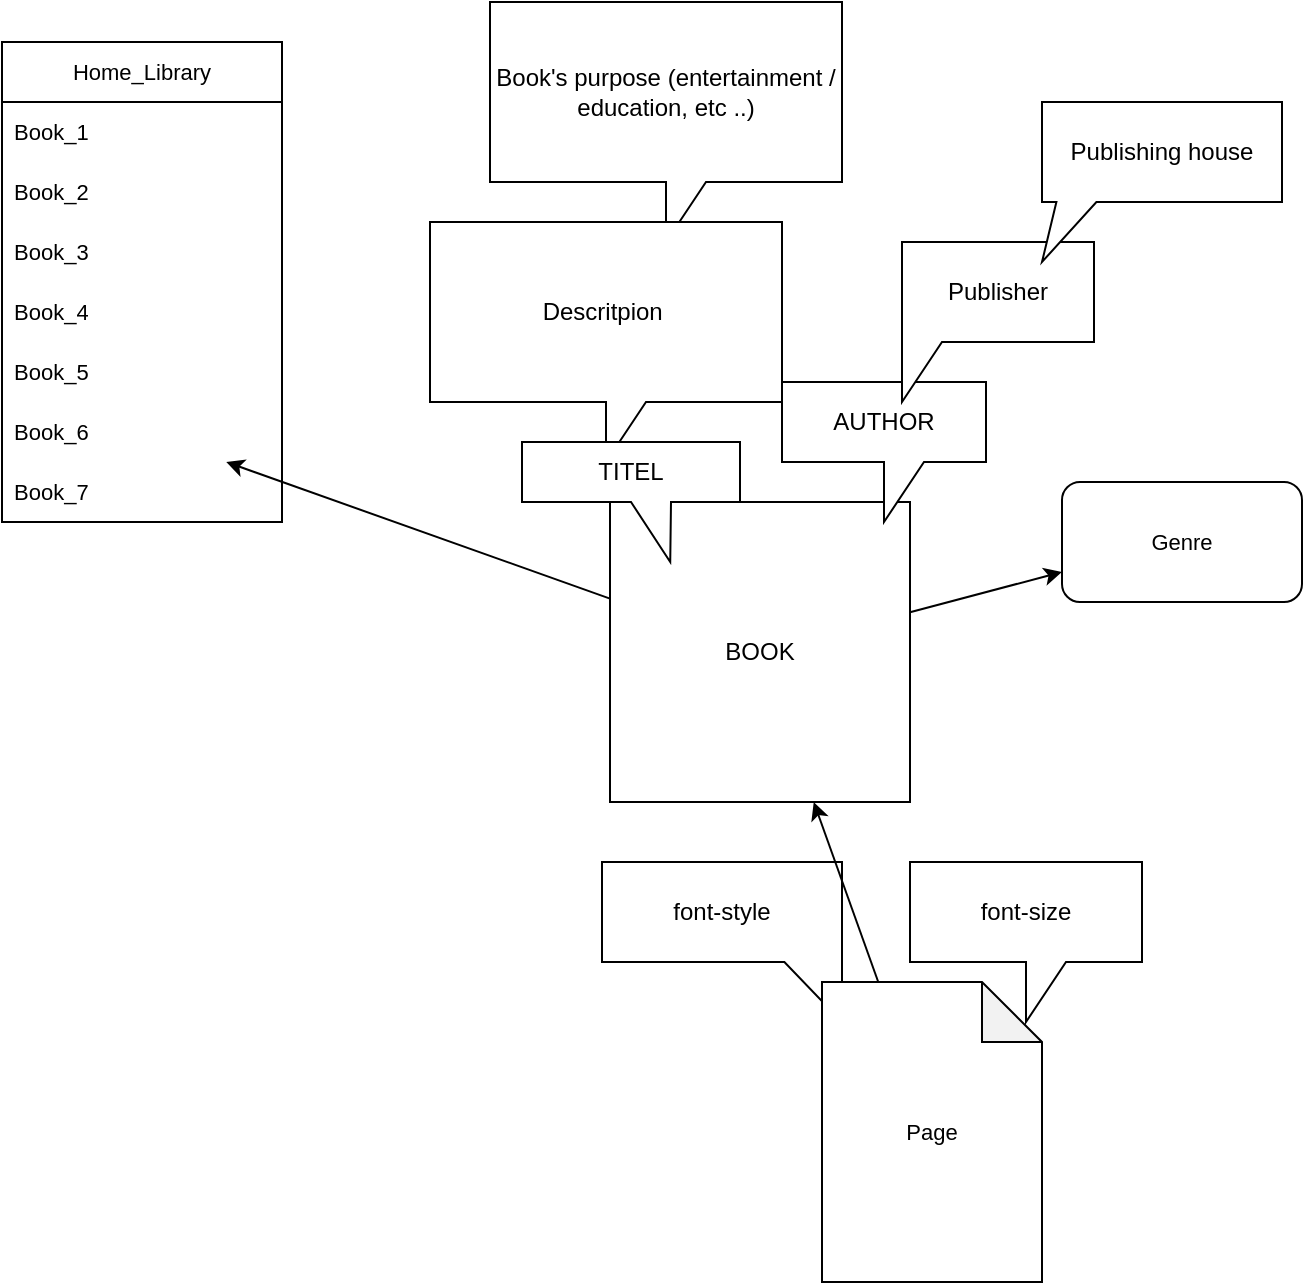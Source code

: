 <mxfile>
    <diagram id="yXZKbF5MNwqsh81r5sk_" name="Model for Purpose defining">
        <mxGraphModel dx="1256" dy="762" grid="1" gridSize="10" guides="1" tooltips="1" connect="1" arrows="1" fold="1" page="1" pageScale="1" pageWidth="827" pageHeight="1169" math="0" shadow="0">
            <root>
                <mxCell id="0"/>
                <mxCell id="1" parent="0"/>
                <mxCell id="24" style="edgeStyle=none;html=1;entryX=0;entryY=0.75;entryDx=0;entryDy=0;fontSize=11;" parent="1" source="2" target="23" edge="1">
                    <mxGeometry relative="1" as="geometry"/>
                </mxCell>
                <mxCell id="26" style="edgeStyle=none;html=1;fontSize=11;" parent="1" source="2" target="20" edge="1">
                    <mxGeometry relative="1" as="geometry"/>
                </mxCell>
                <mxCell id="2" value="BOOK" style="whiteSpace=wrap;html=1;aspect=fixed;" parent="1" vertex="1">
                    <mxGeometry x="344" y="480" width="150" height="150" as="geometry"/>
                </mxCell>
                <mxCell id="3" value="AUTHOR" style="shape=callout;whiteSpace=wrap;html=1;perimeter=calloutPerimeter;" parent="1" vertex="1">
                    <mxGeometry x="430" y="420" width="102" height="70" as="geometry"/>
                </mxCell>
                <mxCell id="4" value="font-style" style="shape=callout;whiteSpace=wrap;html=1;perimeter=calloutPerimeter;base=66;size=30;position=0.76;position2=1;" parent="1" vertex="1">
                    <mxGeometry x="340" y="660" width="120" height="80" as="geometry"/>
                </mxCell>
                <mxCell id="5" value="Book's purpose (entertainment / education, etc ..)" style="shape=callout;whiteSpace=wrap;html=1;perimeter=calloutPerimeter;" parent="1" vertex="1">
                    <mxGeometry x="284" y="230" width="176" height="120" as="geometry"/>
                </mxCell>
                <mxCell id="6" value="Descritpion&amp;nbsp;" style="shape=callout;whiteSpace=wrap;html=1;perimeter=calloutPerimeter;" parent="1" vertex="1">
                    <mxGeometry x="254" y="340" width="176" height="120" as="geometry"/>
                </mxCell>
                <mxCell id="7" value="Publisher" style="shape=callout;whiteSpace=wrap;html=1;perimeter=calloutPerimeter;size=30;position=0;position2=0;" parent="1" vertex="1">
                    <mxGeometry x="490" y="350" width="96" height="80" as="geometry"/>
                </mxCell>
                <mxCell id="8" value="TITEL" style="shape=callout;whiteSpace=wrap;html=1;perimeter=calloutPerimeter;position2=0.68;" parent="1" vertex="1">
                    <mxGeometry x="300" y="450" width="109" height="60" as="geometry"/>
                </mxCell>
                <mxCell id="10" value="font-size" style="shape=callout;whiteSpace=wrap;html=1;perimeter=calloutPerimeter;" parent="1" vertex="1">
                    <mxGeometry x="494" y="660" width="116" height="80" as="geometry"/>
                </mxCell>
                <mxCell id="11" value="Publishing house" style="shape=callout;whiteSpace=wrap;html=1;perimeter=calloutPerimeter;size=30;position=0.06;position2=0;" parent="1" vertex="1">
                    <mxGeometry x="560" y="280" width="120" height="80" as="geometry"/>
                </mxCell>
                <mxCell id="13" value="Home_Library" style="swimlane;fontStyle=0;childLayout=stackLayout;horizontal=1;startSize=30;horizontalStack=0;resizeParent=1;resizeParentMax=0;resizeLast=0;collapsible=1;marginBottom=0;whiteSpace=wrap;html=1;fontSize=11;" parent="1" vertex="1">
                    <mxGeometry x="40" y="250" width="140" height="240" as="geometry"/>
                </mxCell>
                <mxCell id="14" value="Book_1" style="text;strokeColor=none;fillColor=none;align=left;verticalAlign=middle;spacingLeft=4;spacingRight=4;overflow=hidden;points=[[0,0.5],[1,0.5]];portConstraint=eastwest;rotatable=0;whiteSpace=wrap;html=1;fontSize=11;" parent="13" vertex="1">
                    <mxGeometry y="30" width="140" height="30" as="geometry"/>
                </mxCell>
                <mxCell id="15" value="Book_2" style="text;strokeColor=none;fillColor=none;align=left;verticalAlign=middle;spacingLeft=4;spacingRight=4;overflow=hidden;points=[[0,0.5],[1,0.5]];portConstraint=eastwest;rotatable=0;whiteSpace=wrap;html=1;fontSize=11;" parent="13" vertex="1">
                    <mxGeometry y="60" width="140" height="30" as="geometry"/>
                </mxCell>
                <mxCell id="16" value="Book_3" style="text;strokeColor=none;fillColor=none;align=left;verticalAlign=middle;spacingLeft=4;spacingRight=4;overflow=hidden;points=[[0,0.5],[1,0.5]];portConstraint=eastwest;rotatable=0;whiteSpace=wrap;html=1;fontSize=11;" parent="13" vertex="1">
                    <mxGeometry y="90" width="140" height="30" as="geometry"/>
                </mxCell>
                <mxCell id="18" value="Book_4" style="text;strokeColor=none;fillColor=none;align=left;verticalAlign=middle;spacingLeft=4;spacingRight=4;overflow=hidden;points=[[0,0.5],[1,0.5]];portConstraint=eastwest;rotatable=0;whiteSpace=wrap;html=1;fontSize=11;" parent="13" vertex="1">
                    <mxGeometry y="120" width="140" height="30" as="geometry"/>
                </mxCell>
                <mxCell id="19" value="Book_5" style="text;strokeColor=none;fillColor=none;align=left;verticalAlign=middle;spacingLeft=4;spacingRight=4;overflow=hidden;points=[[0,0.5],[1,0.5]];portConstraint=eastwest;rotatable=0;whiteSpace=wrap;html=1;fontSize=11;" parent="13" vertex="1">
                    <mxGeometry y="150" width="140" height="30" as="geometry"/>
                </mxCell>
                <mxCell id="20" value="Book_6" style="text;strokeColor=none;fillColor=none;align=left;verticalAlign=middle;spacingLeft=4;spacingRight=4;overflow=hidden;points=[[0,0.5],[1,0.5]];portConstraint=eastwest;rotatable=0;whiteSpace=wrap;html=1;fontSize=11;" parent="13" vertex="1">
                    <mxGeometry y="180" width="140" height="30" as="geometry"/>
                </mxCell>
                <mxCell id="21" value="Book_7" style="text;strokeColor=none;fillColor=none;align=left;verticalAlign=middle;spacingLeft=4;spacingRight=4;overflow=hidden;points=[[0,0.5],[1,0.5]];portConstraint=eastwest;rotatable=0;whiteSpace=wrap;html=1;fontSize=11;" parent="13" vertex="1">
                    <mxGeometry y="210" width="140" height="30" as="geometry"/>
                </mxCell>
                <mxCell id="25" style="edgeStyle=none;html=1;fontSize=11;" parent="1" source="22" target="2" edge="1">
                    <mxGeometry relative="1" as="geometry"/>
                </mxCell>
                <mxCell id="22" value="Page" style="shape=note;whiteSpace=wrap;html=1;backgroundOutline=1;darkOpacity=0.05;fontSize=11;" parent="1" vertex="1">
                    <mxGeometry x="450" y="720" width="110" height="150" as="geometry"/>
                </mxCell>
                <mxCell id="23" value="Genre" style="rounded=1;whiteSpace=wrap;html=1;fontSize=11;" parent="1" vertex="1">
                    <mxGeometry x="570" y="470" width="120" height="60" as="geometry"/>
                </mxCell>
            </root>
        </mxGraphModel>
    </diagram>
    <diagram id="dfhsiW0ijUPyFgqHOS56" name="ULM">
        <mxGraphModel dx="691" dy="419" grid="1" gridSize="10" guides="1" tooltips="1" connect="1" arrows="1" fold="1" page="1" pageScale="1" pageWidth="827" pageHeight="1169" math="0" shadow="0">
            <root>
                <mxCell id="0"/>
                <mxCell id="1" parent="0"/>
                <mxCell id="7XREOWe0pE7a6fBzdt7s-2" value="Book" style="swimlane;childLayout=stackLayout;horizontal=1;startSize=30;horizontalStack=0;rounded=1;fontSize=14;fontStyle=0;strokeWidth=2;resizeParent=0;resizeLast=1;shadow=0;dashed=0;align=center;" parent="1" vertex="1">
                    <mxGeometry x="320" y="305" width="170" height="140" as="geometry"/>
                </mxCell>
                <mxCell id="7XREOWe0pE7a6fBzdt7s-3" value="+Book_ID PK&#10;+Title&#10;+Genre&#10;+PublicationYear&#10;+Condition&#10;+ AuthorId (FK)" style="align=left;strokeColor=none;fillColor=none;spacingLeft=4;fontSize=12;verticalAlign=top;resizable=0;rotatable=0;part=1;" parent="7XREOWe0pE7a6fBzdt7s-2" vertex="1">
                    <mxGeometry y="30" width="170" height="110" as="geometry"/>
                </mxCell>
                <mxCell id="7XREOWe0pE7a6fBzdt7s-7" value="House Library" style="swimlane;childLayout=stackLayout;horizontal=1;startSize=30;horizontalStack=0;rounded=1;fontSize=14;fontStyle=0;strokeWidth=2;resizeParent=0;resizeLast=1;shadow=0;dashed=0;align=center;" parent="1" vertex="1">
                    <mxGeometry x="325" y="130" width="160" height="80" as="geometry"/>
                </mxCell>
                <mxCell id="7XREOWe0pE7a6fBzdt7s-8" value="+House_library_id (PK)&#10;&#10;+ BookID (FK)" style="align=left;strokeColor=none;fillColor=none;spacingLeft=4;fontSize=12;verticalAlign=top;resizable=0;rotatable=0;part=1;" parent="7XREOWe0pE7a6fBzdt7s-7" vertex="1">
                    <mxGeometry y="30" width="160" height="90" as="geometry"/>
                </mxCell>
                <mxCell id="Sz0wnNjG0YPuy73ZsM01-12" value="&#10;&#10;" style="align=left;strokeColor=none;fillColor=none;spacingLeft=4;fontSize=12;verticalAlign=top;resizable=0;rotatable=0;part=1;" parent="7XREOWe0pE7a6fBzdt7s-7" vertex="1">
                    <mxGeometry y="120" width="160" height="-40" as="geometry"/>
                </mxCell>
                <mxCell id="Sz0wnNjG0YPuy73ZsM01-4" value="author" style="swimlane;childLayout=stackLayout;horizontal=1;startSize=30;horizontalStack=0;rounded=1;fontSize=14;fontStyle=0;strokeWidth=2;resizeParent=0;resizeLast=1;shadow=0;dashed=0;align=center;" parent="1" vertex="1">
                    <mxGeometry x="600" y="330" width="160" height="90" as="geometry"/>
                </mxCell>
                <mxCell id="Sz0wnNjG0YPuy73ZsM01-5" value="+author_id (PK)&#10;+first_name&#10;+last_name" style="align=left;strokeColor=none;fillColor=none;spacingLeft=4;fontSize=12;verticalAlign=top;resizable=0;rotatable=0;part=1;" parent="Sz0wnNjG0YPuy73ZsM01-4" vertex="1">
                    <mxGeometry y="30" width="160" height="60" as="geometry"/>
                </mxCell>
                <mxCell id="Sz0wnNjG0YPuy73ZsM01-8" value="Publisher" style="swimlane;childLayout=stackLayout;horizontal=1;startSize=30;horizontalStack=0;rounded=1;fontSize=14;fontStyle=0;strokeWidth=2;resizeParent=0;resizeLast=1;shadow=0;dashed=0;align=center;" parent="1" vertex="1">
                    <mxGeometry x="600" y="480" width="160" height="120" as="geometry"/>
                </mxCell>
                <mxCell id="Sz0wnNjG0YPuy73ZsM01-9" value="+publisher_Id (PK)&#10;+bookId (FK)&#10;+authorId (FK)&#10;-publishing_house_id (FK) " style="align=left;strokeColor=none;fillColor=none;spacingLeft=4;fontSize=12;verticalAlign=top;resizable=0;rotatable=0;part=1;" parent="Sz0wnNjG0YPuy73ZsM01-8" vertex="1">
                    <mxGeometry y="30" width="160" height="90" as="geometry"/>
                </mxCell>
                <mxCell id="Sz0wnNjG0YPuy73ZsM01-10" value="Publishing house" style="swimlane;childLayout=stackLayout;horizontal=1;startSize=30;horizontalStack=0;rounded=1;fontSize=14;fontStyle=0;strokeWidth=2;resizeParent=0;resizeLast=1;shadow=0;dashed=0;align=center;" parent="1" vertex="1">
                    <mxGeometry x="280" y="525" width="160" height="120" as="geometry"/>
                </mxCell>
                <mxCell id="Sz0wnNjG0YPuy73ZsM01-11" value="+ Publishoue_houseID (PK)&#10;+ publisher_id (FK)" style="align=left;strokeColor=none;fillColor=none;spacingLeft=4;fontSize=12;verticalAlign=top;resizable=0;rotatable=0;part=1;" parent="Sz0wnNjG0YPuy73ZsM01-10" vertex="1">
                    <mxGeometry y="30" width="160" height="90" as="geometry"/>
                </mxCell>
                <mxCell id="Sz0wnNjG0YPuy73ZsM01-13" value="Page" style="swimlane;childLayout=stackLayout;horizontal=1;startSize=30;horizontalStack=0;rounded=1;fontSize=14;fontStyle=0;strokeWidth=2;resizeParent=0;resizeLast=1;shadow=0;dashed=0;align=center;" parent="1" vertex="1">
                    <mxGeometry x="120" y="300" width="100" height="80" as="geometry"/>
                </mxCell>
                <mxCell id="Sz0wnNjG0YPuy73ZsM01-14" value="+font-style&#10;+ font-size&#10;+fk_book_id" style="align=left;strokeColor=none;fillColor=none;spacingLeft=4;fontSize=12;verticalAlign=top;resizable=0;rotatable=0;part=1;" parent="Sz0wnNjG0YPuy73ZsM01-13" vertex="1">
                    <mxGeometry y="30" width="100" height="50" as="geometry"/>
                </mxCell>
                <mxCell id="Sz0wnNjG0YPuy73ZsM01-18" value="" style="edgeStyle=entityRelationEdgeStyle;fontSize=12;html=1;endArrow=ERzeroToMany;startArrow=ERmandOne;entryX=0.994;entryY=0.927;entryDx=0;entryDy=0;entryPerimeter=0;exitX=0;exitY=0.25;exitDx=0;exitDy=0;" parent="1" source="Sz0wnNjG0YPuy73ZsM01-5" target="7XREOWe0pE7a6fBzdt7s-3" edge="1">
                    <mxGeometry width="100" height="100" relative="1" as="geometry">
                        <mxPoint x="220" y="580" as="sourcePoint"/>
                        <mxPoint x="320" y="480" as="targetPoint"/>
                    </mxGeometry>
                </mxCell>
                <mxCell id="Sz0wnNjG0YPuy73ZsM01-20" value="" style="edgeStyle=entityRelationEdgeStyle;fontSize=12;html=1;endArrow=ERzeroToMany;startArrow=ERmandOne;exitX=1;exitY=0.25;exitDx=0;exitDy=0;" parent="1" source="Sz0wnNjG0YPuy73ZsM01-5" target="Sz0wnNjG0YPuy73ZsM01-9" edge="1">
                    <mxGeometry width="100" height="100" relative="1" as="geometry">
                        <mxPoint x="610" y="385" as="sourcePoint"/>
                        <mxPoint x="503.98" y="441.97" as="targetPoint"/>
                    </mxGeometry>
                </mxCell>
                <mxCell id="Sz0wnNjG0YPuy73ZsM01-22" value="" style="edgeStyle=entityRelationEdgeStyle;fontSize=12;html=1;endArrow=ERzeroToMany;startArrow=ERmandOne;exitX=1.006;exitY=0.189;exitDx=0;exitDy=0;exitPerimeter=0;entryX=0;entryY=0.75;entryDx=0;entryDy=0;" parent="1" source="Sz0wnNjG0YPuy73ZsM01-11" target="Sz0wnNjG0YPuy73ZsM01-8" edge="1">
                    <mxGeometry width="100" height="100" relative="1" as="geometry">
                        <mxPoint x="220" y="580" as="sourcePoint"/>
                        <mxPoint x="320" y="480" as="targetPoint"/>
                    </mxGeometry>
                </mxCell>
                <mxCell id="Sz0wnNjG0YPuy73ZsM01-23" value="" style="edgeStyle=entityRelationEdgeStyle;fontSize=12;html=1;endArrow=ERzeroToMany;startArrow=ERmandOne;exitX=-0.031;exitY=0.111;exitDx=0;exitDy=0;exitPerimeter=0;entryX=1.006;entryY=0.378;entryDx=0;entryDy=0;entryPerimeter=0;" parent="1" source="Sz0wnNjG0YPuy73ZsM01-9" target="Sz0wnNjG0YPuy73ZsM01-11" edge="1">
                    <mxGeometry width="100" height="100" relative="1" as="geometry">
                        <mxPoint x="470.96" y="737.01" as="sourcePoint"/>
                        <mxPoint x="610" y="580" as="targetPoint"/>
                    </mxGeometry>
                </mxCell>
                <mxCell id="Sz0wnNjG0YPuy73ZsM01-25" value="" style="edgeStyle=entityRelationEdgeStyle;fontSize=12;html=1;endArrow=ERzeroToMany;startArrow=ERmandOne;entryX=1;entryY=0.25;entryDx=0;entryDy=0;" parent="1" target="7XREOWe0pE7a6fBzdt7s-7" edge="1">
                    <mxGeometry width="100" height="100" relative="1" as="geometry">
                        <mxPoint x="490" y="347" as="sourcePoint"/>
                        <mxPoint x="320" y="480" as="targetPoint"/>
                    </mxGeometry>
                </mxCell>
                <mxCell id="P0ZItq21vOfoDNi-yUVp-1" value="" style="edgeStyle=entityRelationEdgeStyle;fontSize=12;html=1;endArrow=ERmany;startArrow=ERmany;entryX=-0.017;entryY=0.159;entryDx=0;entryDy=0;entryPerimeter=0;exitX=1;exitY=0.25;exitDx=0;exitDy=0;" parent="1" source="Sz0wnNjG0YPuy73ZsM01-13" target="7XREOWe0pE7a6fBzdt7s-2" edge="1">
                    <mxGeometry width="100" height="100" relative="1" as="geometry">
                        <mxPoint x="200" y="420" as="sourcePoint"/>
                        <mxPoint x="300" y="320" as="targetPoint"/>
                    </mxGeometry>
                </mxCell>
            </root>
        </mxGraphModel>
    </diagram>
    <diagram id="iVgoZfkwR0gmeqy1le8y" name="ERD">
        <mxGraphModel dx="1256" dy="1931" grid="1" gridSize="10" guides="1" tooltips="1" connect="1" arrows="1" fold="1" page="1" pageScale="1" pageWidth="827" pageHeight="1169" math="0" shadow="0">
            <root>
                <mxCell id="0"/>
                <mxCell id="1" parent="0"/>
                <mxCell id="If-u_l2fOEvlroXqq4Jx-1" value="Book" style="rounded=1;arcSize=10;whiteSpace=wrap;html=1;align=center;" parent="1" vertex="1">
                    <mxGeometry x="375" y="300" width="130" height="120" as="geometry"/>
                </mxCell>
                <mxCell id="If-u_l2fOEvlroXqq4Jx-2" value="Author" style="rounded=1;arcSize=10;whiteSpace=wrap;html=1;align=center;" parent="1" vertex="1">
                    <mxGeometry x="380" y="40" width="100" height="60" as="geometry"/>
                </mxCell>
                <mxCell id="VBhbhacBASdkp__Zpvks-1" value="Publisher" style="rounded=1;arcSize=10;whiteSpace=wrap;html=1;align=center;" parent="1" vertex="1">
                    <mxGeometry x="550" y="-120" width="100" height="30" as="geometry"/>
                </mxCell>
                <mxCell id="VBhbhacBASdkp__Zpvks-2" value="House Library" style="rounded=1;arcSize=10;whiteSpace=wrap;html=1;align=center;" parent="1" vertex="1">
                    <mxGeometry x="405" y="660" width="100" height="40" as="geometry"/>
                </mxCell>
                <mxCell id="VBhbhacBASdkp__Zpvks-3" value="Page" style="rounded=1;arcSize=10;whiteSpace=wrap;html=1;align=center;" parent="1" vertex="1">
                    <mxGeometry x="910" y="360" width="70" height="100" as="geometry"/>
                </mxCell>
                <mxCell id="Kany7PCHdzMST89q32en-1" value="Publishing House" style="rounded=1;arcSize=10;whiteSpace=wrap;html=1;align=center;" parent="1" vertex="1">
                    <mxGeometry x="910" y="-130" width="130" height="80" as="geometry"/>
                </mxCell>
                <mxCell id="Kany7PCHdzMST89q32en-5" value="Author's Book" style="shape=associativeEntity;whiteSpace=wrap;html=1;align=center;" parent="1" vertex="1">
                    <mxGeometry x="380" y="170" width="100" height="70" as="geometry"/>
                </mxCell>
                <mxCell id="Kany7PCHdzMST89q32en-6" value="publisher's publishing house" style="shape=associativeEntity;whiteSpace=wrap;html=1;align=center;rotation=0;" parent="1" vertex="1">
                    <mxGeometry x="720" y="-10" width="140" height="60" as="geometry"/>
                </mxCell>
                <mxCell id="Kany7PCHdzMST89q32en-7" value="Author's publisher" style="shape=associativeEntity;whiteSpace=wrap;html=1;align=center;rotation=0;" parent="1" vertex="1">
                    <mxGeometry x="344" y="-90" width="140" height="60" as="geometry"/>
                </mxCell>
                <mxCell id="Kany7PCHdzMST89q32en-9" value="" style="edgeStyle=entityRelationEdgeStyle;fontSize=12;html=1;endArrow=ERzeroToMany;endFill=1;startArrow=ERzeroToMany;entryX=0;entryY=0.5;entryDx=0;entryDy=0;exitX=1;exitY=0.25;exitDx=0;exitDy=0;" parent="1" source="Kany7PCHdzMST89q32en-6" target="Kany7PCHdzMST89q32en-1" edge="1">
                    <mxGeometry width="100" height="100" relative="1" as="geometry">
                        <mxPoint x="610" y="350" as="sourcePoint"/>
                        <mxPoint x="710" y="250" as="targetPoint"/>
                    </mxGeometry>
                </mxCell>
                <mxCell id="Kany7PCHdzMST89q32en-10" value="" style="edgeStyle=entityRelationEdgeStyle;fontSize=12;html=1;endArrow=ERzeroToMany;endFill=1;startArrow=ERzeroToMany;entryX=0;entryY=0.5;entryDx=0;entryDy=0;exitX=1;exitY=0.5;exitDx=0;exitDy=0;" parent="1" source="VBhbhacBASdkp__Zpvks-1" target="Kany7PCHdzMST89q32en-6" edge="1">
                    <mxGeometry width="100" height="100" relative="1" as="geometry">
                        <mxPoint x="610" y="350" as="sourcePoint"/>
                        <mxPoint x="710" y="250" as="targetPoint"/>
                    </mxGeometry>
                </mxCell>
                <mxCell id="Kany7PCHdzMST89q32en-15" value="Book's page" style="shape=associativeEntity;whiteSpace=wrap;html=1;align=center;" parent="1" vertex="1">
                    <mxGeometry x="610" y="390" width="140" height="60" as="geometry"/>
                </mxCell>
                <mxCell id="Kany7PCHdzMST89q32en-16" value="" style="edgeStyle=entityRelationEdgeStyle;fontSize=12;html=1;endArrow=ERzeroToMany;startArrow=ERmandOne;exitX=1;exitY=0.5;exitDx=0;exitDy=0;entryX=0;entryY=0.25;entryDx=0;entryDy=0;" parent="1" source="Kany7PCHdzMST89q32en-15" target="VBhbhacBASdkp__Zpvks-3" edge="1">
                    <mxGeometry width="100" height="100" relative="1" as="geometry">
                        <mxPoint x="790" y="360" as="sourcePoint"/>
                        <mxPoint x="890" y="260" as="targetPoint"/>
                    </mxGeometry>
                </mxCell>
                <mxCell id="Kany7PCHdzMST89q32en-17" value="" style="edgeStyle=entityRelationEdgeStyle;fontSize=12;html=1;endArrow=ERzeroToMany;startArrow=ERmandOne;exitX=1;exitY=0.75;exitDx=0;exitDy=0;entryX=0;entryY=0.25;entryDx=0;entryDy=0;" parent="1" source="If-u_l2fOEvlroXqq4Jx-1" target="Kany7PCHdzMST89q32en-15" edge="1">
                    <mxGeometry width="100" height="100" relative="1" as="geometry">
                        <mxPoint x="790" y="360" as="sourcePoint"/>
                        <mxPoint x="890" y="260" as="targetPoint"/>
                    </mxGeometry>
                </mxCell>
                <mxCell id="Kany7PCHdzMST89q32en-19" value="" style="edgeStyle=entityRelationEdgeStyle;fontSize=12;html=1;endArrow=ERzeroToMany;startArrow=ERmandOne;entryX=1;entryY=0.5;entryDx=0;entryDy=0;" parent="1" source="If-u_l2fOEvlroXqq4Jx-1" target="Kany7PCHdzMST89q32en-5" edge="1">
                    <mxGeometry width="100" height="100" relative="1" as="geometry">
                        <mxPoint x="510" y="380" as="sourcePoint"/>
                        <mxPoint x="890" y="260" as="targetPoint"/>
                    </mxGeometry>
                </mxCell>
                <mxCell id="Kany7PCHdzMST89q32en-20" value="" style="edgeStyle=elbowEdgeStyle;fontSize=12;html=1;endArrow=ERzeroToMany;startArrow=ERmandOne;exitX=0;exitY=0.5;exitDx=0;exitDy=0;entryX=0;entryY=1;entryDx=0;entryDy=0;elbow=vertical;" parent="1" source="Kany7PCHdzMST89q32en-5" target="If-u_l2fOEvlroXqq4Jx-2" edge="1">
                    <mxGeometry width="100" height="100" relative="1" as="geometry">
                        <mxPoint x="790" y="360" as="sourcePoint"/>
                        <mxPoint x="890" y="260" as="targetPoint"/>
                        <Array as="points">
                            <mxPoint x="350" y="230"/>
                        </Array>
                    </mxGeometry>
                </mxCell>
                <mxCell id="Kany7PCHdzMST89q32en-21" value="" style="edgeStyle=elbowEdgeStyle;fontSize=12;html=1;endArrow=ERzeroToMany;startArrow=ERmandOne;exitX=1;exitY=0.5;exitDx=0;exitDy=0;entryX=1;entryY=0.75;entryDx=0;entryDy=0;" parent="1" source="If-u_l2fOEvlroXqq4Jx-2" target="Kany7PCHdzMST89q32en-7" edge="1">
                    <mxGeometry width="100" height="100" relative="1" as="geometry">
                        <mxPoint x="620" y="360" as="sourcePoint"/>
                        <mxPoint x="500" y="5" as="targetPoint"/>
                        <Array as="points">
                            <mxPoint x="560" y="50"/>
                        </Array>
                    </mxGeometry>
                </mxCell>
                <mxCell id="Kany7PCHdzMST89q32en-22" value="" style="edgeStyle=entityRelationEdgeStyle;fontSize=12;html=1;endArrow=ERzeroToMany;startArrow=ERmandOne;elbow=vertical;exitX=1;exitY=0.25;exitDx=0;exitDy=0;entryX=0;entryY=0.25;entryDx=0;entryDy=0;" parent="1" source="Kany7PCHdzMST89q32en-7" target="VBhbhacBASdkp__Zpvks-1" edge="1">
                    <mxGeometry width="100" height="100" relative="1" as="geometry">
                        <mxPoint x="620" y="360" as="sourcePoint"/>
                        <mxPoint x="720" y="260" as="targetPoint"/>
                    </mxGeometry>
                </mxCell>
                <mxCell id="Kany7PCHdzMST89q32en-24" value="" style="fontSize=12;html=1;endArrow=ERoneToMany;elbow=vertical;exitX=0.5;exitY=0;exitDx=0;exitDy=0;entryX=0.5;entryY=1;entryDx=0;entryDy=0;" parent="1" source="VBhbhacBASdkp__Zpvks-2" target="If-u_l2fOEvlroXqq4Jx-1" edge="1">
                    <mxGeometry width="100" height="100" relative="1" as="geometry">
                        <mxPoint x="540" y="560" as="sourcePoint"/>
                        <mxPoint x="640" y="460" as="targetPoint"/>
                    </mxGeometry>
                </mxCell>
                <mxCell id="Kany7PCHdzMST89q32en-40" style="edgeStyle=orthogonalEdgeStyle;curved=1;html=1;entryX=1;entryY=0.25;entryDx=0;entryDy=0;elbow=vertical;" parent="1" source="Kany7PCHdzMST89q32en-25" target="VBhbhacBASdkp__Zpvks-3" edge="1">
                    <mxGeometry relative="1" as="geometry"/>
                </mxCell>
                <mxCell id="Kany7PCHdzMST89q32en-25" value="font-style" style="ellipse;whiteSpace=wrap;html=1;align=center;" parent="1" vertex="1">
                    <mxGeometry x="1030" y="340" width="100" height="40" as="geometry"/>
                </mxCell>
                <mxCell id="Kany7PCHdzMST89q32en-41" style="edgeStyle=orthogonalEdgeStyle;curved=1;html=1;entryX=1;entryY=0.75;entryDx=0;entryDy=0;elbow=vertical;" parent="1" source="Kany7PCHdzMST89q32en-26" target="VBhbhacBASdkp__Zpvks-3" edge="1">
                    <mxGeometry relative="1" as="geometry"/>
                </mxCell>
                <mxCell id="Kany7PCHdzMST89q32en-26" value="font-size" style="ellipse;whiteSpace=wrap;html=1;align=center;" parent="1" vertex="1">
                    <mxGeometry x="1030" y="460" width="100" height="40" as="geometry"/>
                </mxCell>
                <mxCell id="Kany7PCHdzMST89q32en-42" style="edgeStyle=orthogonalEdgeStyle;curved=1;html=1;exitX=0.5;exitY=0;exitDx=0;exitDy=0;elbow=vertical;" parent="1" source="Kany7PCHdzMST89q32en-27" target="VBhbhacBASdkp__Zpvks-3" edge="1">
                    <mxGeometry relative="1" as="geometry"/>
                </mxCell>
                <mxCell id="Kany7PCHdzMST89q32en-27" value="line-height" style="ellipse;whiteSpace=wrap;html=1;align=center;" parent="1" vertex="1">
                    <mxGeometry x="1080" y="410" width="100" height="40" as="geometry"/>
                </mxCell>
                <mxCell id="Kany7PCHdzMST89q32en-39" style="edgeStyle=orthogonalEdgeStyle;elbow=vertical;html=1;curved=1;" parent="1" source="Kany7PCHdzMST89q32en-28" target="VBhbhacBASdkp__Zpvks-3" edge="1">
                    <mxGeometry relative="1" as="geometry"/>
                </mxCell>
                <mxCell id="Kany7PCHdzMST89q32en-28" value="Page_id (PK)&amp;nbsp;" style="ellipse;whiteSpace=wrap;html=1;align=center;fontStyle=4;" parent="1" vertex="1">
                    <mxGeometry x="990" y="280" width="100" height="40" as="geometry"/>
                </mxCell>
                <mxCell id="Kany7PCHdzMST89q32en-46" style="edgeStyle=orthogonalEdgeStyle;curved=1;html=1;entryX=0.25;entryY=0;entryDx=0;entryDy=0;elbow=vertical;" parent="1" source="Kany7PCHdzMST89q32en-29" target="If-u_l2fOEvlroXqq4Jx-1" edge="1">
                    <mxGeometry relative="1" as="geometry"/>
                </mxCell>
                <mxCell id="Kany7PCHdzMST89q32en-29" value="book_id (PK)" style="ellipse;whiteSpace=wrap;html=1;align=center;" parent="1" vertex="1">
                    <mxGeometry x="210" y="310" width="100" height="40" as="geometry"/>
                </mxCell>
                <mxCell id="Kany7PCHdzMST89q32en-52" style="edgeStyle=orthogonalEdgeStyle;html=1;elbow=vertical;curved=1;" parent="1" source="Kany7PCHdzMST89q32en-30" target="If-u_l2fOEvlroXqq4Jx-1" edge="1">
                    <mxGeometry relative="1" as="geometry"/>
                </mxCell>
                <mxCell id="Kany7PCHdzMST89q32en-30" value="Condition" style="ellipse;whiteSpace=wrap;html=1;align=center;" parent="1" vertex="1">
                    <mxGeometry x="210" y="470" width="100" height="40" as="geometry"/>
                </mxCell>
                <mxCell id="Kany7PCHdzMST89q32en-47" style="edgeStyle=orthogonalEdgeStyle;curved=1;html=1;entryX=0;entryY=0.25;entryDx=0;entryDy=0;elbow=vertical;" parent="1" source="Kany7PCHdzMST89q32en-31" target="If-u_l2fOEvlroXqq4Jx-1" edge="1">
                    <mxGeometry relative="1" as="geometry"/>
                </mxCell>
                <mxCell id="Kany7PCHdzMST89q32en-31" value="Title" style="ellipse;whiteSpace=wrap;html=1;align=center;" parent="1" vertex="1">
                    <mxGeometry x="210" y="360" width="100" height="40" as="geometry"/>
                </mxCell>
                <mxCell id="Kany7PCHdzMST89q32en-44" style="edgeStyle=orthogonalEdgeStyle;curved=1;html=1;elbow=vertical;" parent="1" source="Kany7PCHdzMST89q32en-32" target="Kany7PCHdzMST89q32en-15" edge="1">
                    <mxGeometry relative="1" as="geometry"/>
                </mxCell>
                <mxCell id="Kany7PCHdzMST89q32en-32" value="fk_page_id" style="ellipse;whiteSpace=wrap;html=1;align=center;" parent="1" vertex="1">
                    <mxGeometry x="590" y="520" width="100" height="40" as="geometry"/>
                </mxCell>
                <mxCell id="Kany7PCHdzMST89q32en-45" style="edgeStyle=orthogonalEdgeStyle;curved=1;html=1;entryX=0.5;entryY=1;entryDx=0;entryDy=0;elbow=vertical;" parent="1" source="Kany7PCHdzMST89q32en-33" target="Kany7PCHdzMST89q32en-15" edge="1">
                    <mxGeometry relative="1" as="geometry"/>
                </mxCell>
                <mxCell id="Kany7PCHdzMST89q32en-33" value="fk_book_id" style="ellipse;whiteSpace=wrap;html=1;align=center;" parent="1" vertex="1">
                    <mxGeometry x="720" y="520" width="100" height="40" as="geometry"/>
                </mxCell>
                <mxCell id="Kany7PCHdzMST89q32en-49" style="edgeStyle=orthogonalEdgeStyle;html=1;exitX=1;exitY=0.5;exitDx=0;exitDy=0;elbow=vertical;curved=1;" parent="1" source="Kany7PCHdzMST89q32en-34" target="If-u_l2fOEvlroXqq4Jx-1" edge="1">
                    <mxGeometry relative="1" as="geometry"/>
                </mxCell>
                <mxCell id="Kany7PCHdzMST89q32en-34" value="Description" style="ellipse;whiteSpace=wrap;html=1;align=center;" parent="1" vertex="1">
                    <mxGeometry x="210" y="410" width="100" height="40" as="geometry"/>
                </mxCell>
                <mxCell id="Kany7PCHdzMST89q32en-53" style="edgeStyle=orthogonalEdgeStyle;html=1;entryX=0.25;entryY=1;entryDx=0;entryDy=0;elbow=vertical;curved=1;" parent="1" source="Kany7PCHdzMST89q32en-51" target="If-u_l2fOEvlroXqq4Jx-1" edge="1">
                    <mxGeometry relative="1" as="geometry"/>
                </mxCell>
                <mxCell id="Kany7PCHdzMST89q32en-51" value="Genre" style="ellipse;whiteSpace=wrap;html=1;align=center;" parent="1" vertex="1">
                    <mxGeometry x="220" y="520" width="100" height="40" as="geometry"/>
                </mxCell>
                <mxCell id="Kany7PCHdzMST89q32en-57" style="edgeStyle=orthogonalEdgeStyle;curved=1;html=1;entryX=0.5;entryY=1;entryDx=0;entryDy=0;elbow=vertical;" parent="1" source="Kany7PCHdzMST89q32en-54" target="VBhbhacBASdkp__Zpvks-2" edge="1">
                    <mxGeometry relative="1" as="geometry"/>
                </mxCell>
                <mxCell id="Kany7PCHdzMST89q32en-54" value="fk_book_id" style="ellipse;whiteSpace=wrap;html=1;align=center;" parent="1" vertex="1">
                    <mxGeometry x="530" y="730" width="100" height="40" as="geometry"/>
                </mxCell>
                <mxCell id="Kany7PCHdzMST89q32en-56" style="edgeStyle=orthogonalEdgeStyle;curved=1;html=1;entryX=0.369;entryY=1.05;entryDx=0;entryDy=0;entryPerimeter=0;elbow=vertical;" parent="1" source="Kany7PCHdzMST89q32en-55" target="VBhbhacBASdkp__Zpvks-2" edge="1">
                    <mxGeometry relative="1" as="geometry"/>
                </mxCell>
                <mxCell id="Kany7PCHdzMST89q32en-55" value="houselibrary_id (PK)" style="ellipse;whiteSpace=wrap;html=1;align=center;fontStyle=4;" parent="1" vertex="1">
                    <mxGeometry x="300" y="730" width="100" height="40" as="geometry"/>
                </mxCell>
                <mxCell id="Kany7PCHdzMST89q32en-61" style="edgeStyle=elbowEdgeStyle;html=1;entryX=1;entryY=0.25;entryDx=0;entryDy=0;" parent="1" source="Kany7PCHdzMST89q32en-58" target="Kany7PCHdzMST89q32en-5" edge="1">
                    <mxGeometry relative="1" as="geometry"/>
                </mxCell>
                <mxCell id="Kany7PCHdzMST89q32en-58" value="fk_book_id" style="ellipse;whiteSpace=wrap;html=1;align=center;fontStyle=4;" parent="1" vertex="1">
                    <mxGeometry x="530" y="140" width="100" height="40" as="geometry"/>
                </mxCell>
                <mxCell id="Kany7PCHdzMST89q32en-60" style="edgeStyle=elbowEdgeStyle;html=1;entryX=0;entryY=0.75;entryDx=0;entryDy=0;" parent="1" source="Kany7PCHdzMST89q32en-59" target="Kany7PCHdzMST89q32en-5" edge="1">
                    <mxGeometry relative="1" as="geometry"/>
                </mxCell>
                <mxCell id="Kany7PCHdzMST89q32en-59" value="fk_author_id" style="ellipse;whiteSpace=wrap;html=1;align=center;fontStyle=4;" parent="1" vertex="1">
                    <mxGeometry x="210" y="240" width="100" height="40" as="geometry"/>
                </mxCell>
                <mxCell id="Kany7PCHdzMST89q32en-63" style="edgeStyle=elbowEdgeStyle;html=1;" parent="1" source="Kany7PCHdzMST89q32en-62" target="If-u_l2fOEvlroXqq4Jx-2" edge="1">
                    <mxGeometry relative="1" as="geometry"/>
                </mxCell>
                <mxCell id="Kany7PCHdzMST89q32en-62" value="author_id" style="ellipse;whiteSpace=wrap;html=1;align=center;" parent="1" vertex="1">
                    <mxGeometry x="170" y="20" width="100" height="40" as="geometry"/>
                </mxCell>
                <mxCell id="Kany7PCHdzMST89q32en-68" style="edgeStyle=elbowEdgeStyle;html=1;entryX=0;entryY=0.5;entryDx=0;entryDy=0;" parent="1" source="Kany7PCHdzMST89q32en-64" target="If-u_l2fOEvlroXqq4Jx-2" edge="1">
                    <mxGeometry relative="1" as="geometry"/>
                </mxCell>
                <mxCell id="Kany7PCHdzMST89q32en-64" value="author_firstname" style="ellipse;whiteSpace=wrap;html=1;align=center;" parent="1" vertex="1">
                    <mxGeometry x="160" y="70" width="100" height="40" as="geometry"/>
                </mxCell>
                <mxCell id="Kany7PCHdzMST89q32en-67" style="edgeStyle=elbowEdgeStyle;html=1;exitX=1;exitY=0.5;exitDx=0;exitDy=0;" parent="1" source="Kany7PCHdzMST89q32en-65" target="If-u_l2fOEvlroXqq4Jx-2" edge="1">
                    <mxGeometry relative="1" as="geometry"/>
                </mxCell>
                <mxCell id="Kany7PCHdzMST89q32en-65" value="author_email" style="ellipse;whiteSpace=wrap;html=1;align=center;" parent="1" vertex="1">
                    <mxGeometry x="190" y="-40" width="100" height="40" as="geometry"/>
                </mxCell>
                <mxCell id="Kany7PCHdzMST89q32en-69" style="edgeStyle=elbowEdgeStyle;html=1;entryX=0;entryY=0.5;entryDx=0;entryDy=0;" parent="1" source="Kany7PCHdzMST89q32en-66" target="If-u_l2fOEvlroXqq4Jx-2" edge="1">
                    <mxGeometry relative="1" as="geometry"/>
                </mxCell>
                <mxCell id="Kany7PCHdzMST89q32en-66" value="author_lastname" style="ellipse;whiteSpace=wrap;html=1;align=center;" parent="1" vertex="1">
                    <mxGeometry x="170" y="120" width="100" height="40" as="geometry"/>
                </mxCell>
                <mxCell id="Kany7PCHdzMST89q32en-74" style="edgeStyle=orthogonalEdgeStyle;html=1;entryX=0.5;entryY=0;entryDx=0;entryDy=0;curved=1;" parent="1" source="Kany7PCHdzMST89q32en-70" target="Kany7PCHdzMST89q32en-7" edge="1">
                    <mxGeometry relative="1" as="geometry">
                        <mxPoint x="410" y="-100" as="targetPoint"/>
                    </mxGeometry>
                </mxCell>
                <mxCell id="Kany7PCHdzMST89q32en-70" value="fk_author_id" style="ellipse;whiteSpace=wrap;html=1;align=center;" parent="1" vertex="1">
                    <mxGeometry x="270" y="-170" width="100" height="40" as="geometry"/>
                </mxCell>
                <mxCell id="Kany7PCHdzMST89q32en-73" style="edgeStyle=orthogonalEdgeStyle;html=1;entryX=0.5;entryY=0;entryDx=0;entryDy=0;curved=1;" parent="1" source="Kany7PCHdzMST89q32en-72" target="Kany7PCHdzMST89q32en-7" edge="1">
                    <mxGeometry relative="1" as="geometry"/>
                </mxCell>
                <mxCell id="Kany7PCHdzMST89q32en-72" value="fk_publisher_id" style="ellipse;whiteSpace=wrap;html=1;align=center;" parent="1" vertex="1">
                    <mxGeometry x="360" y="-220" width="100" height="40" as="geometry"/>
                </mxCell>
                <mxCell id="Kany7PCHdzMST89q32en-79" value="" style="edgeStyle=orthogonalEdgeStyle;curved=1;html=1;" parent="1" source="Kany7PCHdzMST89q32en-75" target="VBhbhacBASdkp__Zpvks-1" edge="1">
                    <mxGeometry relative="1" as="geometry"/>
                </mxCell>
                <mxCell id="Kany7PCHdzMST89q32en-75" value="publisher_firstname" style="ellipse;whiteSpace=wrap;html=1;align=center;" parent="1" vertex="1">
                    <mxGeometry x="505" y="-340" width="100" height="40" as="geometry"/>
                </mxCell>
                <mxCell id="Kany7PCHdzMST89q32en-80" style="edgeStyle=orthogonalEdgeStyle;curved=1;html=1;" parent="1" source="Kany7PCHdzMST89q32en-76" target="VBhbhacBASdkp__Zpvks-1" edge="1">
                    <mxGeometry relative="1" as="geometry"/>
                </mxCell>
                <mxCell id="Kany7PCHdzMST89q32en-76" value="publisher_id (PK)" style="ellipse;whiteSpace=wrap;html=1;align=center;fontStyle=4;" parent="1" vertex="1">
                    <mxGeometry x="600" y="-370" width="100" height="40" as="geometry"/>
                </mxCell>
                <mxCell id="Kany7PCHdzMST89q32en-81" style="edgeStyle=orthogonalEdgeStyle;curved=1;html=1;exitX=1;exitY=1;exitDx=0;exitDy=0;entryX=0.5;entryY=0;entryDx=0;entryDy=0;" parent="1" source="Kany7PCHdzMST89q32en-77" target="VBhbhacBASdkp__Zpvks-1" edge="1">
                    <mxGeometry relative="1" as="geometry"/>
                </mxCell>
                <mxCell id="Kany7PCHdzMST89q32en-77" value="publisher_lastname" style="ellipse;whiteSpace=wrap;html=1;align=center;" parent="1" vertex="1">
                    <mxGeometry x="450" y="-200" width="100" height="40" as="geometry"/>
                </mxCell>
                <mxCell id="Kany7PCHdzMST89q32en-82" style="edgeStyle=orthogonalEdgeStyle;curved=1;html=1;" parent="1" source="Kany7PCHdzMST89q32en-78" target="VBhbhacBASdkp__Zpvks-1" edge="1">
                    <mxGeometry relative="1" as="geometry"/>
                </mxCell>
                <mxCell id="Kany7PCHdzMST89q32en-78" value="fk_publisherHouse_id" style="ellipse;whiteSpace=wrap;html=1;align=center;" parent="1" vertex="1">
                    <mxGeometry x="620" y="-230" width="150" height="40" as="geometry"/>
                </mxCell>
                <mxCell id="Kany7PCHdzMST89q32en-86" style="edgeStyle=orthogonalEdgeStyle;curved=1;html=1;entryX=0.5;entryY=1;entryDx=0;entryDy=0;" parent="1" source="Kany7PCHdzMST89q32en-83" target="Kany7PCHdzMST89q32en-6" edge="1">
                    <mxGeometry relative="1" as="geometry"/>
                </mxCell>
                <mxCell id="Kany7PCHdzMST89q32en-83" value="fk_publishinghouse_id" style="ellipse;whiteSpace=wrap;html=1;align=center;" parent="1" vertex="1">
                    <mxGeometry x="600" y="90" width="127" height="40" as="geometry"/>
                </mxCell>
                <mxCell id="Kany7PCHdzMST89q32en-85" style="edgeStyle=orthogonalEdgeStyle;curved=1;html=1;entryX=0.5;entryY=1;entryDx=0;entryDy=0;" parent="1" source="Kany7PCHdzMST89q32en-84" target="Kany7PCHdzMST89q32en-6" edge="1">
                    <mxGeometry relative="1" as="geometry"/>
                </mxCell>
                <mxCell id="Kany7PCHdzMST89q32en-84" value="fk_publisherhouse_id" style="ellipse;whiteSpace=wrap;html=1;align=center;" parent="1" vertex="1">
                    <mxGeometry x="860" y="90" width="160" height="40" as="geometry"/>
                </mxCell>
            </root>
        </mxGraphModel>
    </diagram>
    <diagram id="6-JX8up7sR8KI-g-Ke4a" name="Page-4">
        <mxGraphModel dx="691" dy="419" grid="1" gridSize="10" guides="1" tooltips="1" connect="1" arrows="1" fold="1" page="1" pageScale="1" pageWidth="827" pageHeight="1169" math="0" shadow="0">
            <root>
                <mxCell id="0"/>
                <mxCell id="1" parent="0"/>
                <mxCell id="OaWVubbYZQmYhFrSj3oE-1" value="Book" style="shape=table;startSize=30;container=1;collapsible=1;childLayout=tableLayout;fixedRows=1;rowLines=0;fontStyle=1;align=center;resizeLast=1;" parent="1" vertex="1">
                    <mxGeometry x="200" y="550" width="200" height="210" as="geometry"/>
                </mxCell>
                <mxCell id="OaWVubbYZQmYhFrSj3oE-2" value="" style="shape=tableRow;horizontal=0;startSize=0;swimlaneHead=0;swimlaneBody=0;fillColor=none;collapsible=0;dropTarget=0;points=[[0,0.5],[1,0.5]];portConstraint=eastwest;top=0;left=0;right=0;bottom=1;" parent="OaWVubbYZQmYhFrSj3oE-1" vertex="1">
                    <mxGeometry y="30" width="200" height="30" as="geometry"/>
                </mxCell>
                <mxCell id="OaWVubbYZQmYhFrSj3oE-3" value="PK" style="shape=partialRectangle;connectable=0;fillColor=none;top=0;left=0;bottom=0;right=0;fontStyle=1;overflow=hidden;" parent="OaWVubbYZQmYhFrSj3oE-2" vertex="1">
                    <mxGeometry width="30" height="30" as="geometry">
                        <mxRectangle width="30" height="30" as="alternateBounds"/>
                    </mxGeometry>
                </mxCell>
                <mxCell id="OaWVubbYZQmYhFrSj3oE-4" value="UniqueID" style="shape=partialRectangle;connectable=0;fillColor=none;top=0;left=0;bottom=0;right=0;align=left;spacingLeft=6;fontStyle=5;overflow=hidden;" parent="OaWVubbYZQmYhFrSj3oE-2" vertex="1">
                    <mxGeometry x="30" width="170" height="30" as="geometry">
                        <mxRectangle width="170" height="30" as="alternateBounds"/>
                    </mxGeometry>
                </mxCell>
                <mxCell id="OaWVubbYZQmYhFrSj3oE-5" value="" style="shape=tableRow;horizontal=0;startSize=0;swimlaneHead=0;swimlaneBody=0;fillColor=none;collapsible=0;dropTarget=0;points=[[0,0.5],[1,0.5]];portConstraint=eastwest;top=0;left=0;right=0;bottom=0;" parent="OaWVubbYZQmYhFrSj3oE-1" vertex="1">
                    <mxGeometry y="60" width="200" height="30" as="geometry"/>
                </mxCell>
                <mxCell id="OaWVubbYZQmYhFrSj3oE-6" value="" style="shape=partialRectangle;connectable=0;fillColor=none;top=0;left=0;bottom=0;right=0;editable=1;overflow=hidden;" parent="OaWVubbYZQmYhFrSj3oE-5" vertex="1">
                    <mxGeometry width="30" height="30" as="geometry">
                        <mxRectangle width="30" height="30" as="alternateBounds"/>
                    </mxGeometry>
                </mxCell>
                <mxCell id="OaWVubbYZQmYhFrSj3oE-7" value="Title : VARCHAR(30)" style="shape=partialRectangle;connectable=0;fillColor=none;top=0;left=0;bottom=0;right=0;align=left;spacingLeft=6;overflow=hidden;" parent="OaWVubbYZQmYhFrSj3oE-5" vertex="1">
                    <mxGeometry x="30" width="170" height="30" as="geometry">
                        <mxRectangle width="170" height="30" as="alternateBounds"/>
                    </mxGeometry>
                </mxCell>
                <mxCell id="OaWVubbYZQmYhFrSj3oE-8" value="" style="shape=tableRow;horizontal=0;startSize=0;swimlaneHead=0;swimlaneBody=0;fillColor=none;collapsible=0;dropTarget=0;points=[[0,0.5],[1,0.5]];portConstraint=eastwest;top=0;left=0;right=0;bottom=0;" parent="OaWVubbYZQmYhFrSj3oE-1" vertex="1">
                    <mxGeometry y="90" width="200" height="30" as="geometry"/>
                </mxCell>
                <mxCell id="OaWVubbYZQmYhFrSj3oE-9" value="" style="shape=partialRectangle;connectable=0;fillColor=none;top=0;left=0;bottom=0;right=0;editable=1;overflow=hidden;" parent="OaWVubbYZQmYhFrSj3oE-8" vertex="1">
                    <mxGeometry width="30" height="30" as="geometry">
                        <mxRectangle width="30" height="30" as="alternateBounds"/>
                    </mxGeometry>
                </mxCell>
                <mxCell id="OaWVubbYZQmYhFrSj3oE-10" value="Description : VARCHAR(150)" style="shape=partialRectangle;connectable=0;fillColor=none;top=0;left=0;bottom=0;right=0;align=left;spacingLeft=6;overflow=hidden;" parent="OaWVubbYZQmYhFrSj3oE-8" vertex="1">
                    <mxGeometry x="30" width="170" height="30" as="geometry">
                        <mxRectangle width="170" height="30" as="alternateBounds"/>
                    </mxGeometry>
                </mxCell>
                <mxCell id="OaWVubbYZQmYhFrSj3oE-11" value="" style="shape=tableRow;horizontal=0;startSize=0;swimlaneHead=0;swimlaneBody=0;fillColor=none;collapsible=0;dropTarget=0;points=[[0,0.5],[1,0.5]];portConstraint=eastwest;top=0;left=0;right=0;bottom=0;" parent="OaWVubbYZQmYhFrSj3oE-1" vertex="1">
                    <mxGeometry y="120" width="200" height="30" as="geometry"/>
                </mxCell>
                <mxCell id="OaWVubbYZQmYhFrSj3oE-12" value="" style="shape=partialRectangle;connectable=0;fillColor=none;top=0;left=0;bottom=0;right=0;editable=1;overflow=hidden;" parent="OaWVubbYZQmYhFrSj3oE-11" vertex="1">
                    <mxGeometry width="30" height="30" as="geometry">
                        <mxRectangle width="30" height="30" as="alternateBounds"/>
                    </mxGeometry>
                </mxCell>
                <mxCell id="OaWVubbYZQmYhFrSj3oE-13" value="Condition : VARCHAR(10)" style="shape=partialRectangle;connectable=0;fillColor=none;top=0;left=0;bottom=0;right=0;align=left;spacingLeft=6;overflow=hidden;" parent="OaWVubbYZQmYhFrSj3oE-11" vertex="1">
                    <mxGeometry x="30" width="170" height="30" as="geometry">
                        <mxRectangle width="170" height="30" as="alternateBounds"/>
                    </mxGeometry>
                </mxCell>
                <mxCell id="aazTEUHZ-RSLja1qVxTX-1" value="" style="shape=tableRow;horizontal=0;startSize=0;swimlaneHead=0;swimlaneBody=0;fillColor=none;collapsible=0;dropTarget=0;points=[[0,0.5],[1,0.5]];portConstraint=eastwest;top=0;left=0;right=0;bottom=0;" parent="OaWVubbYZQmYhFrSj3oE-1" vertex="1">
                    <mxGeometry y="150" width="200" height="30" as="geometry"/>
                </mxCell>
                <mxCell id="aazTEUHZ-RSLja1qVxTX-2" value="" style="shape=partialRectangle;connectable=0;fillColor=none;top=0;left=0;bottom=0;right=0;editable=1;overflow=hidden;" parent="aazTEUHZ-RSLja1qVxTX-1" vertex="1">
                    <mxGeometry width="30" height="30" as="geometry">
                        <mxRectangle width="30" height="30" as="alternateBounds"/>
                    </mxGeometry>
                </mxCell>
                <mxCell id="aazTEUHZ-RSLja1qVxTX-3" value="Genre : VARCHAR(15)" style="shape=partialRectangle;connectable=0;fillColor=none;top=0;left=0;bottom=0;right=0;align=left;spacingLeft=6;overflow=hidden;" parent="aazTEUHZ-RSLja1qVxTX-1" vertex="1">
                    <mxGeometry x="30" width="170" height="30" as="geometry">
                        <mxRectangle width="170" height="30" as="alternateBounds"/>
                    </mxGeometry>
                </mxCell>
                <mxCell id="aazTEUHZ-RSLja1qVxTX-37" value="" style="shape=tableRow;horizontal=0;startSize=0;swimlaneHead=0;swimlaneBody=0;fillColor=none;collapsible=0;dropTarget=0;points=[[0,0.5],[1,0.5]];portConstraint=eastwest;top=0;left=0;right=0;bottom=0;" parent="OaWVubbYZQmYhFrSj3oE-1" vertex="1">
                    <mxGeometry y="180" width="200" height="30" as="geometry"/>
                </mxCell>
                <mxCell id="aazTEUHZ-RSLja1qVxTX-38" value="" style="shape=partialRectangle;connectable=0;fillColor=none;top=0;left=0;bottom=0;right=0;editable=1;overflow=hidden;" parent="aazTEUHZ-RSLja1qVxTX-37" vertex="1">
                    <mxGeometry width="30" height="30" as="geometry">
                        <mxRectangle width="30" height="30" as="alternateBounds"/>
                    </mxGeometry>
                </mxCell>
                <mxCell id="aazTEUHZ-RSLja1qVxTX-39" value="Status : VARCHAR(20)" style="shape=partialRectangle;connectable=0;fillColor=none;top=0;left=0;bottom=0;right=0;align=left;spacingLeft=6;overflow=hidden;" parent="aazTEUHZ-RSLja1qVxTX-37" vertex="1">
                    <mxGeometry x="30" width="170" height="30" as="geometry">
                        <mxRectangle width="170" height="30" as="alternateBounds"/>
                    </mxGeometry>
                </mxCell>
                <mxCell id="aazTEUHZ-RSLja1qVxTX-5" value="Page" style="shape=table;startSize=30;container=1;collapsible=1;childLayout=tableLayout;fixedRows=1;rowLines=0;fontStyle=1;align=center;resizeLast=1;" parent="1" vertex="1">
                    <mxGeometry x="770" y="640" width="200" height="180" as="geometry"/>
                </mxCell>
                <mxCell id="aazTEUHZ-RSLja1qVxTX-6" value="" style="shape=tableRow;horizontal=0;startSize=0;swimlaneHead=0;swimlaneBody=0;fillColor=none;collapsible=0;dropTarget=0;points=[[0,0.5],[1,0.5]];portConstraint=eastwest;top=0;left=0;right=0;bottom=1;" parent="aazTEUHZ-RSLja1qVxTX-5" vertex="1">
                    <mxGeometry y="30" width="200" height="30" as="geometry"/>
                </mxCell>
                <mxCell id="aazTEUHZ-RSLja1qVxTX-7" value="PK" style="shape=partialRectangle;connectable=0;fillColor=none;top=0;left=0;bottom=0;right=0;fontStyle=1;overflow=hidden;" parent="aazTEUHZ-RSLja1qVxTX-6" vertex="1">
                    <mxGeometry width="30" height="30" as="geometry">
                        <mxRectangle width="30" height="30" as="alternateBounds"/>
                    </mxGeometry>
                </mxCell>
                <mxCell id="aazTEUHZ-RSLja1qVxTX-8" value="UniqueID" style="shape=partialRectangle;connectable=0;fillColor=none;top=0;left=0;bottom=0;right=0;align=left;spacingLeft=6;fontStyle=5;overflow=hidden;" parent="aazTEUHZ-RSLja1qVxTX-6" vertex="1">
                    <mxGeometry x="30" width="170" height="30" as="geometry">
                        <mxRectangle width="170" height="30" as="alternateBounds"/>
                    </mxGeometry>
                </mxCell>
                <mxCell id="aazTEUHZ-RSLja1qVxTX-9" value="" style="shape=tableRow;horizontal=0;startSize=0;swimlaneHead=0;swimlaneBody=0;fillColor=none;collapsible=0;dropTarget=0;points=[[0,0.5],[1,0.5]];portConstraint=eastwest;top=0;left=0;right=0;bottom=0;" parent="aazTEUHZ-RSLja1qVxTX-5" vertex="1">
                    <mxGeometry y="60" width="200" height="30" as="geometry"/>
                </mxCell>
                <mxCell id="aazTEUHZ-RSLja1qVxTX-10" value="" style="shape=partialRectangle;connectable=0;fillColor=none;top=0;left=0;bottom=0;right=0;editable=1;overflow=hidden;" parent="aazTEUHZ-RSLja1qVxTX-9" vertex="1">
                    <mxGeometry width="30" height="30" as="geometry">
                        <mxRectangle width="30" height="30" as="alternateBounds"/>
                    </mxGeometry>
                </mxCell>
                <mxCell id="aazTEUHZ-RSLja1qVxTX-11" value="page_number : INT" style="shape=partialRectangle;connectable=0;fillColor=none;top=0;left=0;bottom=0;right=0;align=left;spacingLeft=6;overflow=hidden;" parent="aazTEUHZ-RSLja1qVxTX-9" vertex="1">
                    <mxGeometry x="30" width="170" height="30" as="geometry">
                        <mxRectangle width="170" height="30" as="alternateBounds"/>
                    </mxGeometry>
                </mxCell>
                <mxCell id="aazTEUHZ-RSLja1qVxTX-12" value="" style="shape=tableRow;horizontal=0;startSize=0;swimlaneHead=0;swimlaneBody=0;fillColor=none;collapsible=0;dropTarget=0;points=[[0,0.5],[1,0.5]];portConstraint=eastwest;top=0;left=0;right=0;bottom=0;" parent="aazTEUHZ-RSLja1qVxTX-5" vertex="1">
                    <mxGeometry y="90" width="200" height="30" as="geometry"/>
                </mxCell>
                <mxCell id="aazTEUHZ-RSLja1qVxTX-13" value="" style="shape=partialRectangle;connectable=0;fillColor=none;top=0;left=0;bottom=0;right=0;editable=1;overflow=hidden;" parent="aazTEUHZ-RSLja1qVxTX-12" vertex="1">
                    <mxGeometry width="30" height="30" as="geometry">
                        <mxRectangle width="30" height="30" as="alternateBounds"/>
                    </mxGeometry>
                </mxCell>
                <mxCell id="aazTEUHZ-RSLja1qVxTX-14" value="font-style : VARCHAR(15)" style="shape=partialRectangle;connectable=0;fillColor=none;top=0;left=0;bottom=0;right=0;align=left;spacingLeft=6;overflow=hidden;" parent="aazTEUHZ-RSLja1qVxTX-12" vertex="1">
                    <mxGeometry x="30" width="170" height="30" as="geometry">
                        <mxRectangle width="170" height="30" as="alternateBounds"/>
                    </mxGeometry>
                </mxCell>
                <mxCell id="aazTEUHZ-RSLja1qVxTX-15" value="" style="shape=tableRow;horizontal=0;startSize=0;swimlaneHead=0;swimlaneBody=0;fillColor=none;collapsible=0;dropTarget=0;points=[[0,0.5],[1,0.5]];portConstraint=eastwest;top=0;left=0;right=0;bottom=0;" parent="aazTEUHZ-RSLja1qVxTX-5" vertex="1">
                    <mxGeometry y="120" width="200" height="30" as="geometry"/>
                </mxCell>
                <mxCell id="aazTEUHZ-RSLja1qVxTX-16" value="" style="shape=partialRectangle;connectable=0;fillColor=none;top=0;left=0;bottom=0;right=0;editable=1;overflow=hidden;" parent="aazTEUHZ-RSLja1qVxTX-15" vertex="1">
                    <mxGeometry width="30" height="30" as="geometry">
                        <mxRectangle width="30" height="30" as="alternateBounds"/>
                    </mxGeometry>
                </mxCell>
                <mxCell id="aazTEUHZ-RSLja1qVxTX-17" value="font-size : INT" style="shape=partialRectangle;connectable=0;fillColor=none;top=0;left=0;bottom=0;right=0;align=left;spacingLeft=6;overflow=hidden;" parent="aazTEUHZ-RSLja1qVxTX-15" vertex="1">
                    <mxGeometry x="30" width="170" height="30" as="geometry">
                        <mxRectangle width="170" height="30" as="alternateBounds"/>
                    </mxGeometry>
                </mxCell>
                <mxCell id="aazTEUHZ-RSLja1qVxTX-18" value="" style="shape=tableRow;horizontal=0;startSize=0;swimlaneHead=0;swimlaneBody=0;fillColor=none;collapsible=0;dropTarget=0;points=[[0,0.5],[1,0.5]];portConstraint=eastwest;top=0;left=0;right=0;bottom=0;" parent="aazTEUHZ-RSLja1qVxTX-5" vertex="1">
                    <mxGeometry y="150" width="200" height="30" as="geometry"/>
                </mxCell>
                <mxCell id="aazTEUHZ-RSLja1qVxTX-19" value="" style="shape=partialRectangle;connectable=0;fillColor=none;top=0;left=0;bottom=0;right=0;editable=1;overflow=hidden;" parent="aazTEUHZ-RSLja1qVxTX-18" vertex="1">
                    <mxGeometry width="30" height="30" as="geometry">
                        <mxRectangle width="30" height="30" as="alternateBounds"/>
                    </mxGeometry>
                </mxCell>
                <mxCell id="aazTEUHZ-RSLja1qVxTX-20" value="Line-height : INT" style="shape=partialRectangle;connectable=0;fillColor=none;top=0;left=0;bottom=0;right=0;align=left;spacingLeft=6;overflow=hidden;" parent="aazTEUHZ-RSLja1qVxTX-18" vertex="1">
                    <mxGeometry x="30" width="170" height="30" as="geometry">
                        <mxRectangle width="170" height="30" as="alternateBounds"/>
                    </mxGeometry>
                </mxCell>
                <mxCell id="aazTEUHZ-RSLja1qVxTX-21" value="Author" style="shape=table;startSize=30;container=1;collapsible=1;childLayout=tableLayout;fixedRows=1;rowLines=0;fontStyle=1;align=center;resizeLast=1;" parent="1" vertex="1">
                    <mxGeometry x="170" y="170" width="250" height="180" as="geometry"/>
                </mxCell>
                <mxCell id="aazTEUHZ-RSLja1qVxTX-22" value="" style="shape=tableRow;horizontal=0;startSize=0;swimlaneHead=0;swimlaneBody=0;fillColor=none;collapsible=0;dropTarget=0;points=[[0,0.5],[1,0.5]];portConstraint=eastwest;top=0;left=0;right=0;bottom=1;" parent="aazTEUHZ-RSLja1qVxTX-21" vertex="1">
                    <mxGeometry y="30" width="250" height="30" as="geometry"/>
                </mxCell>
                <mxCell id="aazTEUHZ-RSLja1qVxTX-23" value="PK" style="shape=partialRectangle;connectable=0;fillColor=none;top=0;left=0;bottom=0;right=0;fontStyle=1;overflow=hidden;" parent="aazTEUHZ-RSLja1qVxTX-22" vertex="1">
                    <mxGeometry width="30" height="30" as="geometry">
                        <mxRectangle width="30" height="30" as="alternateBounds"/>
                    </mxGeometry>
                </mxCell>
                <mxCell id="aazTEUHZ-RSLja1qVxTX-24" value="UniqueID" style="shape=partialRectangle;connectable=0;fillColor=none;top=0;left=0;bottom=0;right=0;align=left;spacingLeft=6;fontStyle=5;overflow=hidden;" parent="aazTEUHZ-RSLja1qVxTX-22" vertex="1">
                    <mxGeometry x="30" width="220" height="30" as="geometry">
                        <mxRectangle width="220" height="30" as="alternateBounds"/>
                    </mxGeometry>
                </mxCell>
                <mxCell id="aazTEUHZ-RSLja1qVxTX-25" value="" style="shape=tableRow;horizontal=0;startSize=0;swimlaneHead=0;swimlaneBody=0;fillColor=none;collapsible=0;dropTarget=0;points=[[0,0.5],[1,0.5]];portConstraint=eastwest;top=0;left=0;right=0;bottom=0;" parent="aazTEUHZ-RSLja1qVxTX-21" vertex="1">
                    <mxGeometry y="60" width="250" height="30" as="geometry"/>
                </mxCell>
                <mxCell id="aazTEUHZ-RSLja1qVxTX-26" value="" style="shape=partialRectangle;connectable=0;fillColor=none;top=0;left=0;bottom=0;right=0;editable=1;overflow=hidden;" parent="aazTEUHZ-RSLja1qVxTX-25" vertex="1">
                    <mxGeometry width="30" height="30" as="geometry">
                        <mxRectangle width="30" height="30" as="alternateBounds"/>
                    </mxGeometry>
                </mxCell>
                <mxCell id="aazTEUHZ-RSLja1qVxTX-27" value="author_firstname : VARCHAR(15)" style="shape=partialRectangle;connectable=0;fillColor=none;top=0;left=0;bottom=0;right=0;align=left;spacingLeft=6;overflow=hidden;" parent="aazTEUHZ-RSLja1qVxTX-25" vertex="1">
                    <mxGeometry x="30" width="220" height="30" as="geometry">
                        <mxRectangle width="220" height="30" as="alternateBounds"/>
                    </mxGeometry>
                </mxCell>
                <mxCell id="aazTEUHZ-RSLja1qVxTX-28" value="" style="shape=tableRow;horizontal=0;startSize=0;swimlaneHead=0;swimlaneBody=0;fillColor=none;collapsible=0;dropTarget=0;points=[[0,0.5],[1,0.5]];portConstraint=eastwest;top=0;left=0;right=0;bottom=0;" parent="aazTEUHZ-RSLja1qVxTX-21" vertex="1">
                    <mxGeometry y="90" width="250" height="30" as="geometry"/>
                </mxCell>
                <mxCell id="aazTEUHZ-RSLja1qVxTX-29" value="" style="shape=partialRectangle;connectable=0;fillColor=none;top=0;left=0;bottom=0;right=0;editable=1;overflow=hidden;" parent="aazTEUHZ-RSLja1qVxTX-28" vertex="1">
                    <mxGeometry width="30" height="30" as="geometry">
                        <mxRectangle width="30" height="30" as="alternateBounds"/>
                    </mxGeometry>
                </mxCell>
                <mxCell id="aazTEUHZ-RSLja1qVxTX-30" value="author_lastname : VARCHAR(20)" style="shape=partialRectangle;connectable=0;fillColor=none;top=0;left=0;bottom=0;right=0;align=left;spacingLeft=6;overflow=hidden;" parent="aazTEUHZ-RSLja1qVxTX-28" vertex="1">
                    <mxGeometry x="30" width="220" height="30" as="geometry">
                        <mxRectangle width="220" height="30" as="alternateBounds"/>
                    </mxGeometry>
                </mxCell>
                <mxCell id="aazTEUHZ-RSLja1qVxTX-31" value="" style="shape=tableRow;horizontal=0;startSize=0;swimlaneHead=0;swimlaneBody=0;fillColor=none;collapsible=0;dropTarget=0;points=[[0,0.5],[1,0.5]];portConstraint=eastwest;top=0;left=0;right=0;bottom=0;" parent="aazTEUHZ-RSLja1qVxTX-21" vertex="1">
                    <mxGeometry y="120" width="250" height="30" as="geometry"/>
                </mxCell>
                <mxCell id="aazTEUHZ-RSLja1qVxTX-32" value="" style="shape=partialRectangle;connectable=0;fillColor=none;top=0;left=0;bottom=0;right=0;editable=1;overflow=hidden;" parent="aazTEUHZ-RSLja1qVxTX-31" vertex="1">
                    <mxGeometry width="30" height="30" as="geometry">
                        <mxRectangle width="30" height="30" as="alternateBounds"/>
                    </mxGeometry>
                </mxCell>
                <mxCell id="aazTEUHZ-RSLja1qVxTX-33" value="author_email : VARCHAR(30)" style="shape=partialRectangle;connectable=0;fillColor=none;top=0;left=0;bottom=0;right=0;align=left;spacingLeft=6;overflow=hidden;" parent="aazTEUHZ-RSLja1qVxTX-31" vertex="1">
                    <mxGeometry x="30" width="220" height="30" as="geometry">
                        <mxRectangle width="220" height="30" as="alternateBounds"/>
                    </mxGeometry>
                </mxCell>
                <mxCell id="aazTEUHZ-RSLja1qVxTX-34" value="" style="shape=tableRow;horizontal=0;startSize=0;swimlaneHead=0;swimlaneBody=0;fillColor=none;collapsible=0;dropTarget=0;points=[[0,0.5],[1,0.5]];portConstraint=eastwest;top=0;left=0;right=0;bottom=0;" parent="aazTEUHZ-RSLja1qVxTX-21" vertex="1">
                    <mxGeometry y="150" width="250" height="30" as="geometry"/>
                </mxCell>
                <mxCell id="aazTEUHZ-RSLja1qVxTX-35" value="" style="shape=partialRectangle;connectable=0;fillColor=none;top=0;left=0;bottom=0;right=0;editable=1;overflow=hidden;" parent="aazTEUHZ-RSLja1qVxTX-34" vertex="1">
                    <mxGeometry width="30" height="30" as="geometry">
                        <mxRectangle width="30" height="30" as="alternateBounds"/>
                    </mxGeometry>
                </mxCell>
                <mxCell id="aazTEUHZ-RSLja1qVxTX-36" value="author_tel : INT" style="shape=partialRectangle;connectable=0;fillColor=none;top=0;left=0;bottom=0;right=0;align=left;spacingLeft=6;overflow=hidden;" parent="aazTEUHZ-RSLja1qVxTX-34" vertex="1">
                    <mxGeometry x="30" width="220" height="30" as="geometry">
                        <mxRectangle width="220" height="30" as="alternateBounds"/>
                    </mxGeometry>
                </mxCell>
                <mxCell id="aazTEUHZ-RSLja1qVxTX-43" value="Book's Page" style="shape=table;startSize=30;container=1;collapsible=1;childLayout=tableLayout;fixedRows=1;rowLines=0;fontStyle=1;align=center;resizeLast=1;" parent="1" vertex="1">
                    <mxGeometry x="470" y="730" width="180" height="110" as="geometry"/>
                </mxCell>
                <mxCell id="aazTEUHZ-RSLja1qVxTX-44" value="" style="shape=tableRow;horizontal=0;startSize=0;swimlaneHead=0;swimlaneBody=0;fillColor=none;collapsible=0;dropTarget=0;points=[[0,0.5],[1,0.5]];portConstraint=eastwest;top=0;left=0;right=0;bottom=0;" parent="aazTEUHZ-RSLja1qVxTX-43" vertex="1">
                    <mxGeometry y="30" width="180" height="30" as="geometry"/>
                </mxCell>
                <mxCell id="aazTEUHZ-RSLja1qVxTX-45" value="PK,FK1" style="shape=partialRectangle;connectable=0;fillColor=none;top=0;left=0;bottom=0;right=0;fontStyle=1;overflow=hidden;" parent="aazTEUHZ-RSLja1qVxTX-44" vertex="1">
                    <mxGeometry width="60" height="30" as="geometry">
                        <mxRectangle width="60" height="30" as="alternateBounds"/>
                    </mxGeometry>
                </mxCell>
                <mxCell id="aazTEUHZ-RSLja1qVxTX-46" value="fk_page_id" style="shape=partialRectangle;connectable=0;fillColor=none;top=0;left=0;bottom=0;right=0;align=left;spacingLeft=6;fontStyle=5;overflow=hidden;" parent="aazTEUHZ-RSLja1qVxTX-44" vertex="1">
                    <mxGeometry x="60" width="120" height="30" as="geometry">
                        <mxRectangle width="120" height="30" as="alternateBounds"/>
                    </mxGeometry>
                </mxCell>
                <mxCell id="aazTEUHZ-RSLja1qVxTX-47" value="" style="shape=tableRow;horizontal=0;startSize=0;swimlaneHead=0;swimlaneBody=0;fillColor=none;collapsible=0;dropTarget=0;points=[[0,0.5],[1,0.5]];portConstraint=eastwest;top=0;left=0;right=0;bottom=1;" parent="aazTEUHZ-RSLja1qVxTX-43" vertex="1">
                    <mxGeometry y="60" width="180" height="50" as="geometry"/>
                </mxCell>
                <mxCell id="aazTEUHZ-RSLja1qVxTX-48" value="PK,FK2" style="shape=partialRectangle;connectable=0;fillColor=none;top=0;left=0;bottom=0;right=0;fontStyle=1;overflow=hidden;" parent="aazTEUHZ-RSLja1qVxTX-47" vertex="1">
                    <mxGeometry width="60" height="50" as="geometry">
                        <mxRectangle width="60" height="50" as="alternateBounds"/>
                    </mxGeometry>
                </mxCell>
                <mxCell id="aazTEUHZ-RSLja1qVxTX-49" value="fk_book_id" style="shape=partialRectangle;connectable=0;fillColor=none;top=0;left=0;bottom=0;right=0;align=left;spacingLeft=6;fontStyle=5;overflow=hidden;" parent="aazTEUHZ-RSLja1qVxTX-47" vertex="1">
                    <mxGeometry x="60" width="120" height="50" as="geometry">
                        <mxRectangle width="120" height="50" as="alternateBounds"/>
                    </mxGeometry>
                </mxCell>
                <mxCell id="aazTEUHZ-RSLja1qVxTX-56" value="book's author" style="shape=table;startSize=30;container=1;collapsible=1;childLayout=tableLayout;fixedRows=1;rowLines=0;fontStyle=1;align=center;resizeLast=1;" parent="1" vertex="1">
                    <mxGeometry x="200" y="410" width="180" height="90" as="geometry"/>
                </mxCell>
                <mxCell id="aazTEUHZ-RSLja1qVxTX-57" value="" style="shape=tableRow;horizontal=0;startSize=0;swimlaneHead=0;swimlaneBody=0;fillColor=none;collapsible=0;dropTarget=0;points=[[0,0.5],[1,0.5]];portConstraint=eastwest;top=0;left=0;right=0;bottom=0;" parent="aazTEUHZ-RSLja1qVxTX-56" vertex="1">
                    <mxGeometry y="30" width="180" height="30" as="geometry"/>
                </mxCell>
                <mxCell id="aazTEUHZ-RSLja1qVxTX-58" value="PK,FK1" style="shape=partialRectangle;connectable=0;fillColor=none;top=0;left=0;bottom=0;right=0;fontStyle=1;overflow=hidden;" parent="aazTEUHZ-RSLja1qVxTX-57" vertex="1">
                    <mxGeometry width="60" height="30" as="geometry">
                        <mxRectangle width="60" height="30" as="alternateBounds"/>
                    </mxGeometry>
                </mxCell>
                <mxCell id="aazTEUHZ-RSLja1qVxTX-59" value="fk_book_id" style="shape=partialRectangle;connectable=0;fillColor=none;top=0;left=0;bottom=0;right=0;align=left;spacingLeft=6;fontStyle=5;overflow=hidden;" parent="aazTEUHZ-RSLja1qVxTX-57" vertex="1">
                    <mxGeometry x="60" width="120" height="30" as="geometry">
                        <mxRectangle width="120" height="30" as="alternateBounds"/>
                    </mxGeometry>
                </mxCell>
                <mxCell id="aazTEUHZ-RSLja1qVxTX-60" value="" style="shape=tableRow;horizontal=0;startSize=0;swimlaneHead=0;swimlaneBody=0;fillColor=none;collapsible=0;dropTarget=0;points=[[0,0.5],[1,0.5]];portConstraint=eastwest;top=0;left=0;right=0;bottom=1;" parent="aazTEUHZ-RSLja1qVxTX-56" vertex="1">
                    <mxGeometry y="60" width="180" height="30" as="geometry"/>
                </mxCell>
                <mxCell id="aazTEUHZ-RSLja1qVxTX-61" value="PK,FK2" style="shape=partialRectangle;connectable=0;fillColor=none;top=0;left=0;bottom=0;right=0;fontStyle=1;overflow=hidden;" parent="aazTEUHZ-RSLja1qVxTX-60" vertex="1">
                    <mxGeometry width="60" height="30" as="geometry">
                        <mxRectangle width="60" height="30" as="alternateBounds"/>
                    </mxGeometry>
                </mxCell>
                <mxCell id="aazTEUHZ-RSLja1qVxTX-62" value="fk_author_id" style="shape=partialRectangle;connectable=0;fillColor=none;top=0;left=0;bottom=0;right=0;align=left;spacingLeft=6;fontStyle=5;overflow=hidden;" parent="aazTEUHZ-RSLja1qVxTX-60" vertex="1">
                    <mxGeometry x="60" width="120" height="30" as="geometry">
                        <mxRectangle width="120" height="30" as="alternateBounds"/>
                    </mxGeometry>
                </mxCell>
                <mxCell id="aazTEUHZ-RSLja1qVxTX-63" value="Author's publisher" style="shape=table;startSize=30;container=1;collapsible=1;childLayout=tableLayout;fixedRows=1;rowLines=0;fontStyle=1;align=center;resizeLast=1;" parent="1" vertex="1">
                    <mxGeometry x="480" y="70" width="180" height="90" as="geometry"/>
                </mxCell>
                <mxCell id="aazTEUHZ-RSLja1qVxTX-64" value="" style="shape=tableRow;horizontal=0;startSize=0;swimlaneHead=0;swimlaneBody=0;fillColor=none;collapsible=0;dropTarget=0;points=[[0,0.5],[1,0.5]];portConstraint=eastwest;top=0;left=0;right=0;bottom=0;" parent="aazTEUHZ-RSLja1qVxTX-63" vertex="1">
                    <mxGeometry y="30" width="180" height="30" as="geometry"/>
                </mxCell>
                <mxCell id="aazTEUHZ-RSLja1qVxTX-65" value="PK,FK1" style="shape=partialRectangle;connectable=0;fillColor=none;top=0;left=0;bottom=0;right=0;fontStyle=1;overflow=hidden;" parent="aazTEUHZ-RSLja1qVxTX-64" vertex="1">
                    <mxGeometry width="60" height="30" as="geometry">
                        <mxRectangle width="60" height="30" as="alternateBounds"/>
                    </mxGeometry>
                </mxCell>
                <mxCell id="aazTEUHZ-RSLja1qVxTX-66" value="fk_publisher_id" style="shape=partialRectangle;connectable=0;fillColor=none;top=0;left=0;bottom=0;right=0;align=left;spacingLeft=6;fontStyle=5;overflow=hidden;" parent="aazTEUHZ-RSLja1qVxTX-64" vertex="1">
                    <mxGeometry x="60" width="120" height="30" as="geometry">
                        <mxRectangle width="120" height="30" as="alternateBounds"/>
                    </mxGeometry>
                </mxCell>
                <mxCell id="aazTEUHZ-RSLja1qVxTX-67" value="" style="shape=tableRow;horizontal=0;startSize=0;swimlaneHead=0;swimlaneBody=0;fillColor=none;collapsible=0;dropTarget=0;points=[[0,0.5],[1,0.5]];portConstraint=eastwest;top=0;left=0;right=0;bottom=1;" parent="aazTEUHZ-RSLja1qVxTX-63" vertex="1">
                    <mxGeometry y="60" width="180" height="30" as="geometry"/>
                </mxCell>
                <mxCell id="aazTEUHZ-RSLja1qVxTX-68" value="PK,FK2" style="shape=partialRectangle;connectable=0;fillColor=none;top=0;left=0;bottom=0;right=0;fontStyle=1;overflow=hidden;" parent="aazTEUHZ-RSLja1qVxTX-67" vertex="1">
                    <mxGeometry width="60" height="30" as="geometry">
                        <mxRectangle width="60" height="30" as="alternateBounds"/>
                    </mxGeometry>
                </mxCell>
                <mxCell id="aazTEUHZ-RSLja1qVxTX-69" value="fk_author_id" style="shape=partialRectangle;connectable=0;fillColor=none;top=0;left=0;bottom=0;right=0;align=left;spacingLeft=6;fontStyle=5;overflow=hidden;" parent="aazTEUHZ-RSLja1qVxTX-67" vertex="1">
                    <mxGeometry x="60" width="120" height="30" as="geometry">
                        <mxRectangle width="120" height="30" as="alternateBounds"/>
                    </mxGeometry>
                </mxCell>
                <mxCell id="aazTEUHZ-RSLja1qVxTX-70" value="" style="edgeStyle=orthogonalEdgeStyle;fontSize=12;html=1;endArrow=ERzeroToMany;startArrow=ERmandOne;elbow=vertical;" parent="1" source="aazTEUHZ-RSLja1qVxTX-6" target="aazTEUHZ-RSLja1qVxTX-44" edge="1">
                    <mxGeometry width="100" height="100" relative="1" as="geometry">
                        <mxPoint x="550" y="590" as="sourcePoint"/>
                        <mxPoint x="690" y="560" as="targetPoint"/>
                    </mxGeometry>
                </mxCell>
                <mxCell id="aazTEUHZ-RSLja1qVxTX-71" value="" style="edgeStyle=elbowEdgeStyle;fontSize=12;html=1;endArrow=ERzeroToMany;startArrow=ERmandOne;elbow=vertical;" parent="1" source="OaWVubbYZQmYhFrSj3oE-2" target="aazTEUHZ-RSLja1qVxTX-47" edge="1">
                    <mxGeometry width="100" height="100" relative="1" as="geometry">
                        <mxPoint x="390" y="650" as="sourcePoint"/>
                        <mxPoint x="620" y="610" as="targetPoint"/>
                        <Array as="points">
                            <mxPoint x="130" y="820"/>
                        </Array>
                    </mxGeometry>
                </mxCell>
                <mxCell id="aazTEUHZ-RSLja1qVxTX-72" value="" style="edgeStyle=entityRelationEdgeStyle;fontSize=12;html=1;endArrow=ERzeroToMany;startArrow=ERmandOne;elbow=vertical;" parent="1" target="aazTEUHZ-RSLja1qVxTX-57" edge="1">
                    <mxGeometry width="100" height="100" relative="1" as="geometry">
                        <mxPoint x="400" y="595" as="sourcePoint"/>
                        <mxPoint x="460" y="450" as="targetPoint"/>
                    </mxGeometry>
                </mxCell>
                <mxCell id="aazTEUHZ-RSLja1qVxTX-73" value="" style="edgeStyle=orthogonalEdgeStyle;fontSize=12;html=1;endArrow=ERmandOne;startArrow=ERzeroToMany;elbow=vertical;exitX=0;exitY=0.5;exitDx=0;exitDy=0;entryX=0;entryY=0.5;entryDx=0;entryDy=0;startFill=0;endFill=0;" parent="1" source="aazTEUHZ-RSLja1qVxTX-60" target="aazTEUHZ-RSLja1qVxTX-22" edge="1">
                    <mxGeometry width="100" height="100" relative="1" as="geometry">
                        <mxPoint x="310" y="460" as="sourcePoint"/>
                        <mxPoint x="410" y="360" as="targetPoint"/>
                        <Array as="points">
                            <mxPoint x="120" y="485"/>
                            <mxPoint x="120" y="215"/>
                        </Array>
                    </mxGeometry>
                </mxCell>
                <mxCell id="aazTEUHZ-RSLja1qVxTX-74" value="" style="edgeStyle=entityRelationEdgeStyle;fontSize=12;html=1;endArrow=ERzeroToMany;startArrow=ERmandOne;elbow=vertical;" parent="1" source="aazTEUHZ-RSLja1qVxTX-22" target="aazTEUHZ-RSLja1qVxTX-67" edge="1">
                    <mxGeometry width="100" height="100" relative="1" as="geometry">
                        <mxPoint x="300" y="30" as="sourcePoint"/>
                        <mxPoint x="400" y="-70" as="targetPoint"/>
                    </mxGeometry>
                </mxCell>
                <mxCell id="aazTEUHZ-RSLja1qVxTX-76" value="Publisher" style="shape=table;startSize=30;container=1;collapsible=1;childLayout=tableLayout;fixedRows=1;rowLines=0;fontStyle=1;align=center;resizeLast=1;" parent="1" vertex="1">
                    <mxGeometry x="710" y="170" width="250" height="180" as="geometry"/>
                </mxCell>
                <mxCell id="aazTEUHZ-RSLja1qVxTX-77" value="" style="shape=tableRow;horizontal=0;startSize=0;swimlaneHead=0;swimlaneBody=0;fillColor=none;collapsible=0;dropTarget=0;points=[[0,0.5],[1,0.5]];portConstraint=eastwest;top=0;left=0;right=0;bottom=1;" parent="aazTEUHZ-RSLja1qVxTX-76" vertex="1">
                    <mxGeometry y="30" width="250" height="30" as="geometry"/>
                </mxCell>
                <mxCell id="aazTEUHZ-RSLja1qVxTX-78" value="PK" style="shape=partialRectangle;connectable=0;fillColor=none;top=0;left=0;bottom=0;right=0;fontStyle=1;overflow=hidden;" parent="aazTEUHZ-RSLja1qVxTX-77" vertex="1">
                    <mxGeometry width="30" height="30" as="geometry">
                        <mxRectangle width="30" height="30" as="alternateBounds"/>
                    </mxGeometry>
                </mxCell>
                <mxCell id="aazTEUHZ-RSLja1qVxTX-79" value="UniqueID" style="shape=partialRectangle;connectable=0;fillColor=none;top=0;left=0;bottom=0;right=0;align=left;spacingLeft=6;fontStyle=5;overflow=hidden;" parent="aazTEUHZ-RSLja1qVxTX-77" vertex="1">
                    <mxGeometry x="30" width="220" height="30" as="geometry">
                        <mxRectangle width="220" height="30" as="alternateBounds"/>
                    </mxGeometry>
                </mxCell>
                <mxCell id="aazTEUHZ-RSLja1qVxTX-80" value="" style="shape=tableRow;horizontal=0;startSize=0;swimlaneHead=0;swimlaneBody=0;fillColor=none;collapsible=0;dropTarget=0;points=[[0,0.5],[1,0.5]];portConstraint=eastwest;top=0;left=0;right=0;bottom=0;" parent="aazTEUHZ-RSLja1qVxTX-76" vertex="1">
                    <mxGeometry y="60" width="250" height="30" as="geometry"/>
                </mxCell>
                <mxCell id="aazTEUHZ-RSLja1qVxTX-81" value="" style="shape=partialRectangle;connectable=0;fillColor=none;top=0;left=0;bottom=0;right=0;editable=1;overflow=hidden;" parent="aazTEUHZ-RSLja1qVxTX-80" vertex="1">
                    <mxGeometry width="30" height="30" as="geometry">
                        <mxRectangle width="30" height="30" as="alternateBounds"/>
                    </mxGeometry>
                </mxCell>
                <mxCell id="aazTEUHZ-RSLja1qVxTX-82" value="publisher_firstname : VARCHAR(15)" style="shape=partialRectangle;connectable=0;fillColor=none;top=0;left=0;bottom=0;right=0;align=left;spacingLeft=6;overflow=hidden;" parent="aazTEUHZ-RSLja1qVxTX-80" vertex="1">
                    <mxGeometry x="30" width="220" height="30" as="geometry">
                        <mxRectangle width="220" height="30" as="alternateBounds"/>
                    </mxGeometry>
                </mxCell>
                <mxCell id="aazTEUHZ-RSLja1qVxTX-83" value="" style="shape=tableRow;horizontal=0;startSize=0;swimlaneHead=0;swimlaneBody=0;fillColor=none;collapsible=0;dropTarget=0;points=[[0,0.5],[1,0.5]];portConstraint=eastwest;top=0;left=0;right=0;bottom=0;" parent="aazTEUHZ-RSLja1qVxTX-76" vertex="1">
                    <mxGeometry y="90" width="250" height="30" as="geometry"/>
                </mxCell>
                <mxCell id="aazTEUHZ-RSLja1qVxTX-84" value="" style="shape=partialRectangle;connectable=0;fillColor=none;top=0;left=0;bottom=0;right=0;editable=1;overflow=hidden;" parent="aazTEUHZ-RSLja1qVxTX-83" vertex="1">
                    <mxGeometry width="30" height="30" as="geometry">
                        <mxRectangle width="30" height="30" as="alternateBounds"/>
                    </mxGeometry>
                </mxCell>
                <mxCell id="aazTEUHZ-RSLja1qVxTX-85" value="publisher_lastname : VARCHAR(20)" style="shape=partialRectangle;connectable=0;fillColor=none;top=0;left=0;bottom=0;right=0;align=left;spacingLeft=6;overflow=hidden;" parent="aazTEUHZ-RSLja1qVxTX-83" vertex="1">
                    <mxGeometry x="30" width="220" height="30" as="geometry">
                        <mxRectangle width="220" height="30" as="alternateBounds"/>
                    </mxGeometry>
                </mxCell>
                <mxCell id="aazTEUHZ-RSLja1qVxTX-86" value="" style="shape=tableRow;horizontal=0;startSize=0;swimlaneHead=0;swimlaneBody=0;fillColor=none;collapsible=0;dropTarget=0;points=[[0,0.5],[1,0.5]];portConstraint=eastwest;top=0;left=0;right=0;bottom=0;" parent="aazTEUHZ-RSLja1qVxTX-76" vertex="1">
                    <mxGeometry y="120" width="250" height="30" as="geometry"/>
                </mxCell>
                <mxCell id="aazTEUHZ-RSLja1qVxTX-87" value="" style="shape=partialRectangle;connectable=0;fillColor=none;top=0;left=0;bottom=0;right=0;editable=1;overflow=hidden;" parent="aazTEUHZ-RSLja1qVxTX-86" vertex="1">
                    <mxGeometry width="30" height="30" as="geometry">
                        <mxRectangle width="30" height="30" as="alternateBounds"/>
                    </mxGeometry>
                </mxCell>
                <mxCell id="aazTEUHZ-RSLja1qVxTX-88" value="email : VARCHAR(30)" style="shape=partialRectangle;connectable=0;fillColor=none;top=0;left=0;bottom=0;right=0;align=left;spacingLeft=6;overflow=hidden;" parent="aazTEUHZ-RSLja1qVxTX-86" vertex="1">
                    <mxGeometry x="30" width="220" height="30" as="geometry">
                        <mxRectangle width="220" height="30" as="alternateBounds"/>
                    </mxGeometry>
                </mxCell>
                <mxCell id="aazTEUHZ-RSLja1qVxTX-89" value="" style="shape=tableRow;horizontal=0;startSize=0;swimlaneHead=0;swimlaneBody=0;fillColor=none;collapsible=0;dropTarget=0;points=[[0,0.5],[1,0.5]];portConstraint=eastwest;top=0;left=0;right=0;bottom=0;" parent="aazTEUHZ-RSLja1qVxTX-76" vertex="1">
                    <mxGeometry y="150" width="250" height="30" as="geometry"/>
                </mxCell>
                <mxCell id="aazTEUHZ-RSLja1qVxTX-90" value="" style="shape=partialRectangle;connectable=0;fillColor=none;top=0;left=0;bottom=0;right=0;editable=1;overflow=hidden;" parent="aazTEUHZ-RSLja1qVxTX-89" vertex="1">
                    <mxGeometry width="30" height="30" as="geometry">
                        <mxRectangle width="30" height="30" as="alternateBounds"/>
                    </mxGeometry>
                </mxCell>
                <mxCell id="aazTEUHZ-RSLja1qVxTX-91" value="Tel" style="shape=partialRectangle;connectable=0;fillColor=none;top=0;left=0;bottom=0;right=0;align=left;spacingLeft=6;overflow=hidden;" parent="aazTEUHZ-RSLja1qVxTX-89" vertex="1">
                    <mxGeometry x="30" width="220" height="30" as="geometry">
                        <mxRectangle width="220" height="30" as="alternateBounds"/>
                    </mxGeometry>
                </mxCell>
                <mxCell id="aazTEUHZ-RSLja1qVxTX-92" value="" style="edgeStyle=entityRelationEdgeStyle;fontSize=12;html=1;endArrow=ERzeroToMany;startArrow=ERmandOne;elbow=vertical;" parent="1" source="aazTEUHZ-RSLja1qVxTX-77" target="aazTEUHZ-RSLja1qVxTX-64" edge="1">
                    <mxGeometry width="100" height="100" relative="1" as="geometry">
                        <mxPoint x="610" y="520" as="sourcePoint"/>
                        <mxPoint x="710" y="420" as="targetPoint"/>
                    </mxGeometry>
                </mxCell>
            </root>
        </mxGraphModel>
    </diagram>
</mxfile>